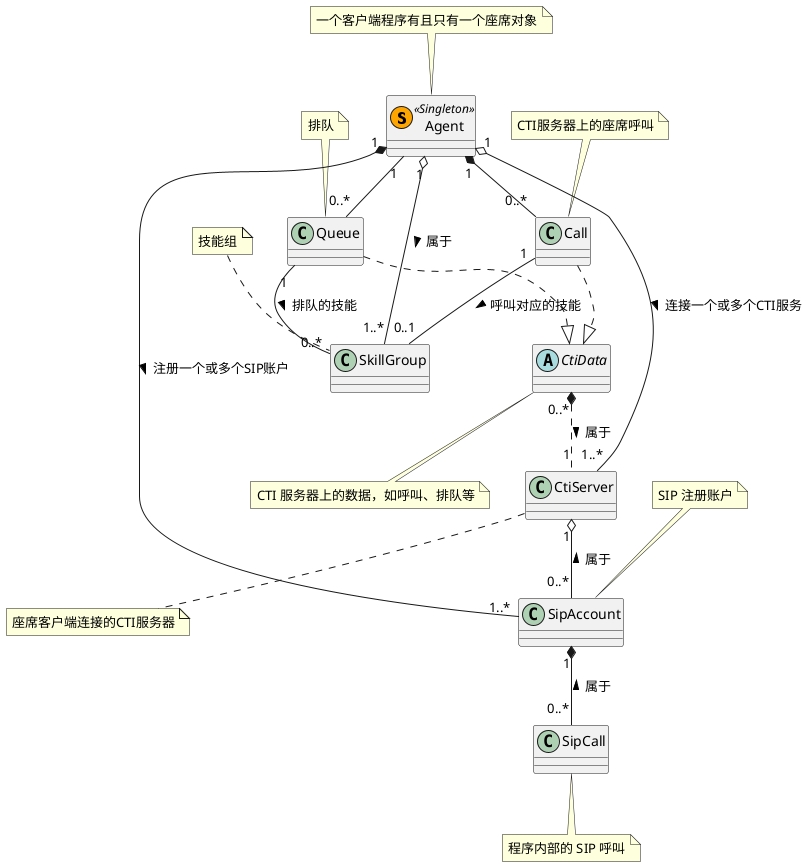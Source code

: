 @startuml "Classes Diagram"

class Agent << (S, Orange) Singleton >>
note top: 一个客户端程序有且只有一个座席对象

class CtiServer
note bottom: 座席客户端连接的CTI服务器

abstract CtiData
note bottom: CTI 服务器上的数据，如呼叫、排队等

class SipAccount
note top: SIP 注册账户

class SipCall
note bottom: 程序内部的 SIP 呼叫

class SkillGroup
note top: 技能组

class Call
note top: CTI服务器上的座席呼叫

class Queue
note top: 排队


Agent "1" o-- "1..*" CtiServer: 连接一个或多个CTI服务 >
Agent "1" o-- "1..*" SkillGroup: 属于 >
Agent "1" *-- "1..*" SipAccount: 注册一个或多个SIP账户 >

CtiData "0..*" *.. "1" CtiServer: 属于 >

Call ..|> CtiData
Agent "1" *-- "0..*" Call

Queue ..|> CtiData
Agent "1" -- "0..*" Queue

Call "1" -- "0..1" SkillGroup: 呼叫对应的技能 >
Queue "1" -- "0..*" SkillGroup: 排队的技能 >

CtiServer "1" o-- "0..*" SipAccount: 属于 <
SipAccount "1" *-- "0..*" SipCall: 属于 <

@enduml
